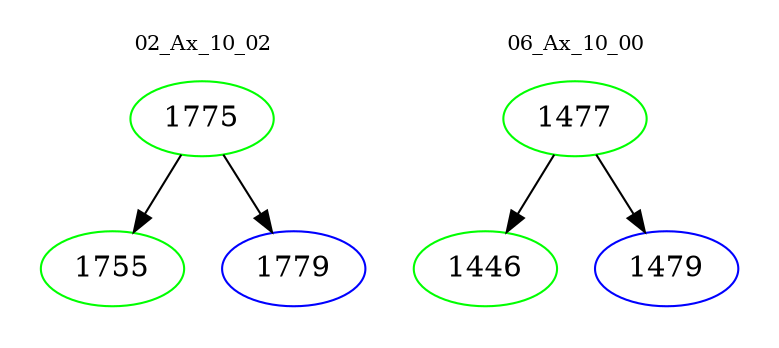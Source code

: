 digraph{
subgraph cluster_0 {
color = white
label = "02_Ax_10_02";
fontsize=10;
T0_1775 [label="1775", color="green"]
T0_1775 -> T0_1755 [color="black"]
T0_1755 [label="1755", color="green"]
T0_1775 -> T0_1779 [color="black"]
T0_1779 [label="1779", color="blue"]
}
subgraph cluster_1 {
color = white
label = "06_Ax_10_00";
fontsize=10;
T1_1477 [label="1477", color="green"]
T1_1477 -> T1_1446 [color="black"]
T1_1446 [label="1446", color="green"]
T1_1477 -> T1_1479 [color="black"]
T1_1479 [label="1479", color="blue"]
}
}
